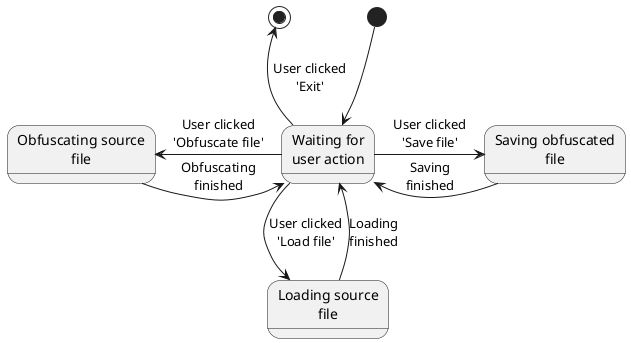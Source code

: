 @startuml
    state "Waiting for\nuser action" as Waiting
    state "Loading source\nfile" as Loading
    state "Saving obfuscated\nfile" as Saving
    state "Obfuscating source\nfile" as Obfuscating

    [*] --> Waiting

    Waiting -down-> Loading : User clicked\n'Load file'
    Loading -up-> Waiting : Loading\nfinished

    Waiting -right-> Saving : User clicked\n'Save file'
    Saving -left-> Waiting : Saving\nfinished

    Waiting -left-> Obfuscating : User clicked\n'Obfuscate file'
    Obfuscating -right-> Waiting : Obfuscating\nfinished
    
    Waiting -up-> [*] : User clicked\n'Exit'
@enduml